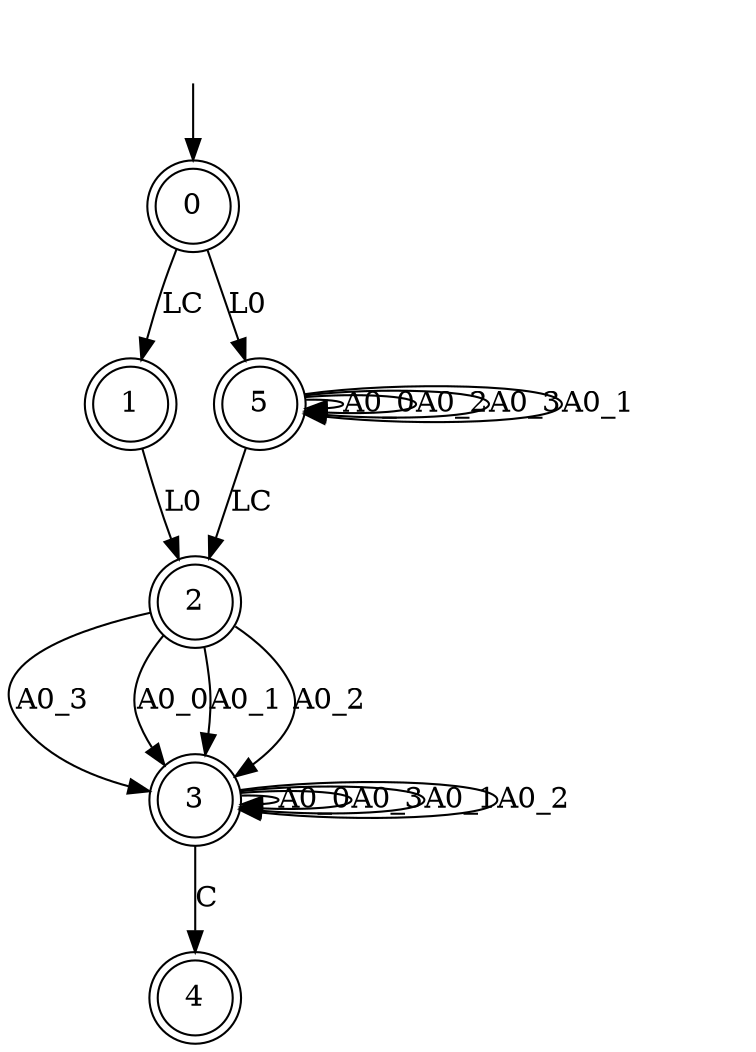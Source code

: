 digraph G {
  0 [ shape="doublecircle" label="0" ];
  1 [ shape="doublecircle" label="1" ];
  2 [ shape="doublecircle" label="2" ];
  3 [ shape="doublecircle" label="3" ];
  4 [ shape="doublecircle" label="4" ];
  5 [ shape="doublecircle" label="5" ];
  0 -> 1 [ label="LC" ];
  1 -> 2 [ label="L0" ];
  2 -> 3 [ label="A0_3" ];
  3 -> 3 [ label="A0_0" ];
  3 -> 3 [ label="A0_3" ];
  3 -> 4 [ label="C" ];
  3 -> 3 [ label="A0_1" ];
  3 -> 3 [ label="A0_2" ];
  2 -> 3 [ label="A0_0" ];
  2 -> 3 [ label="A0_1" ];
  2 -> 3 [ label="A0_2" ];
  0 -> 5 [ label="L0" ];
  5 -> 2 [ label="LC" ];
  5 -> 5 [ label="A0_0" ];
  5 -> 5 [ label="A0_2" ];
  5 -> 5 [ label="A0_3" ];
  5 -> 5 [ label="A0_1" ];
__start0 [label="", shape=none];
__start0 -> 0  [label=""];
}
